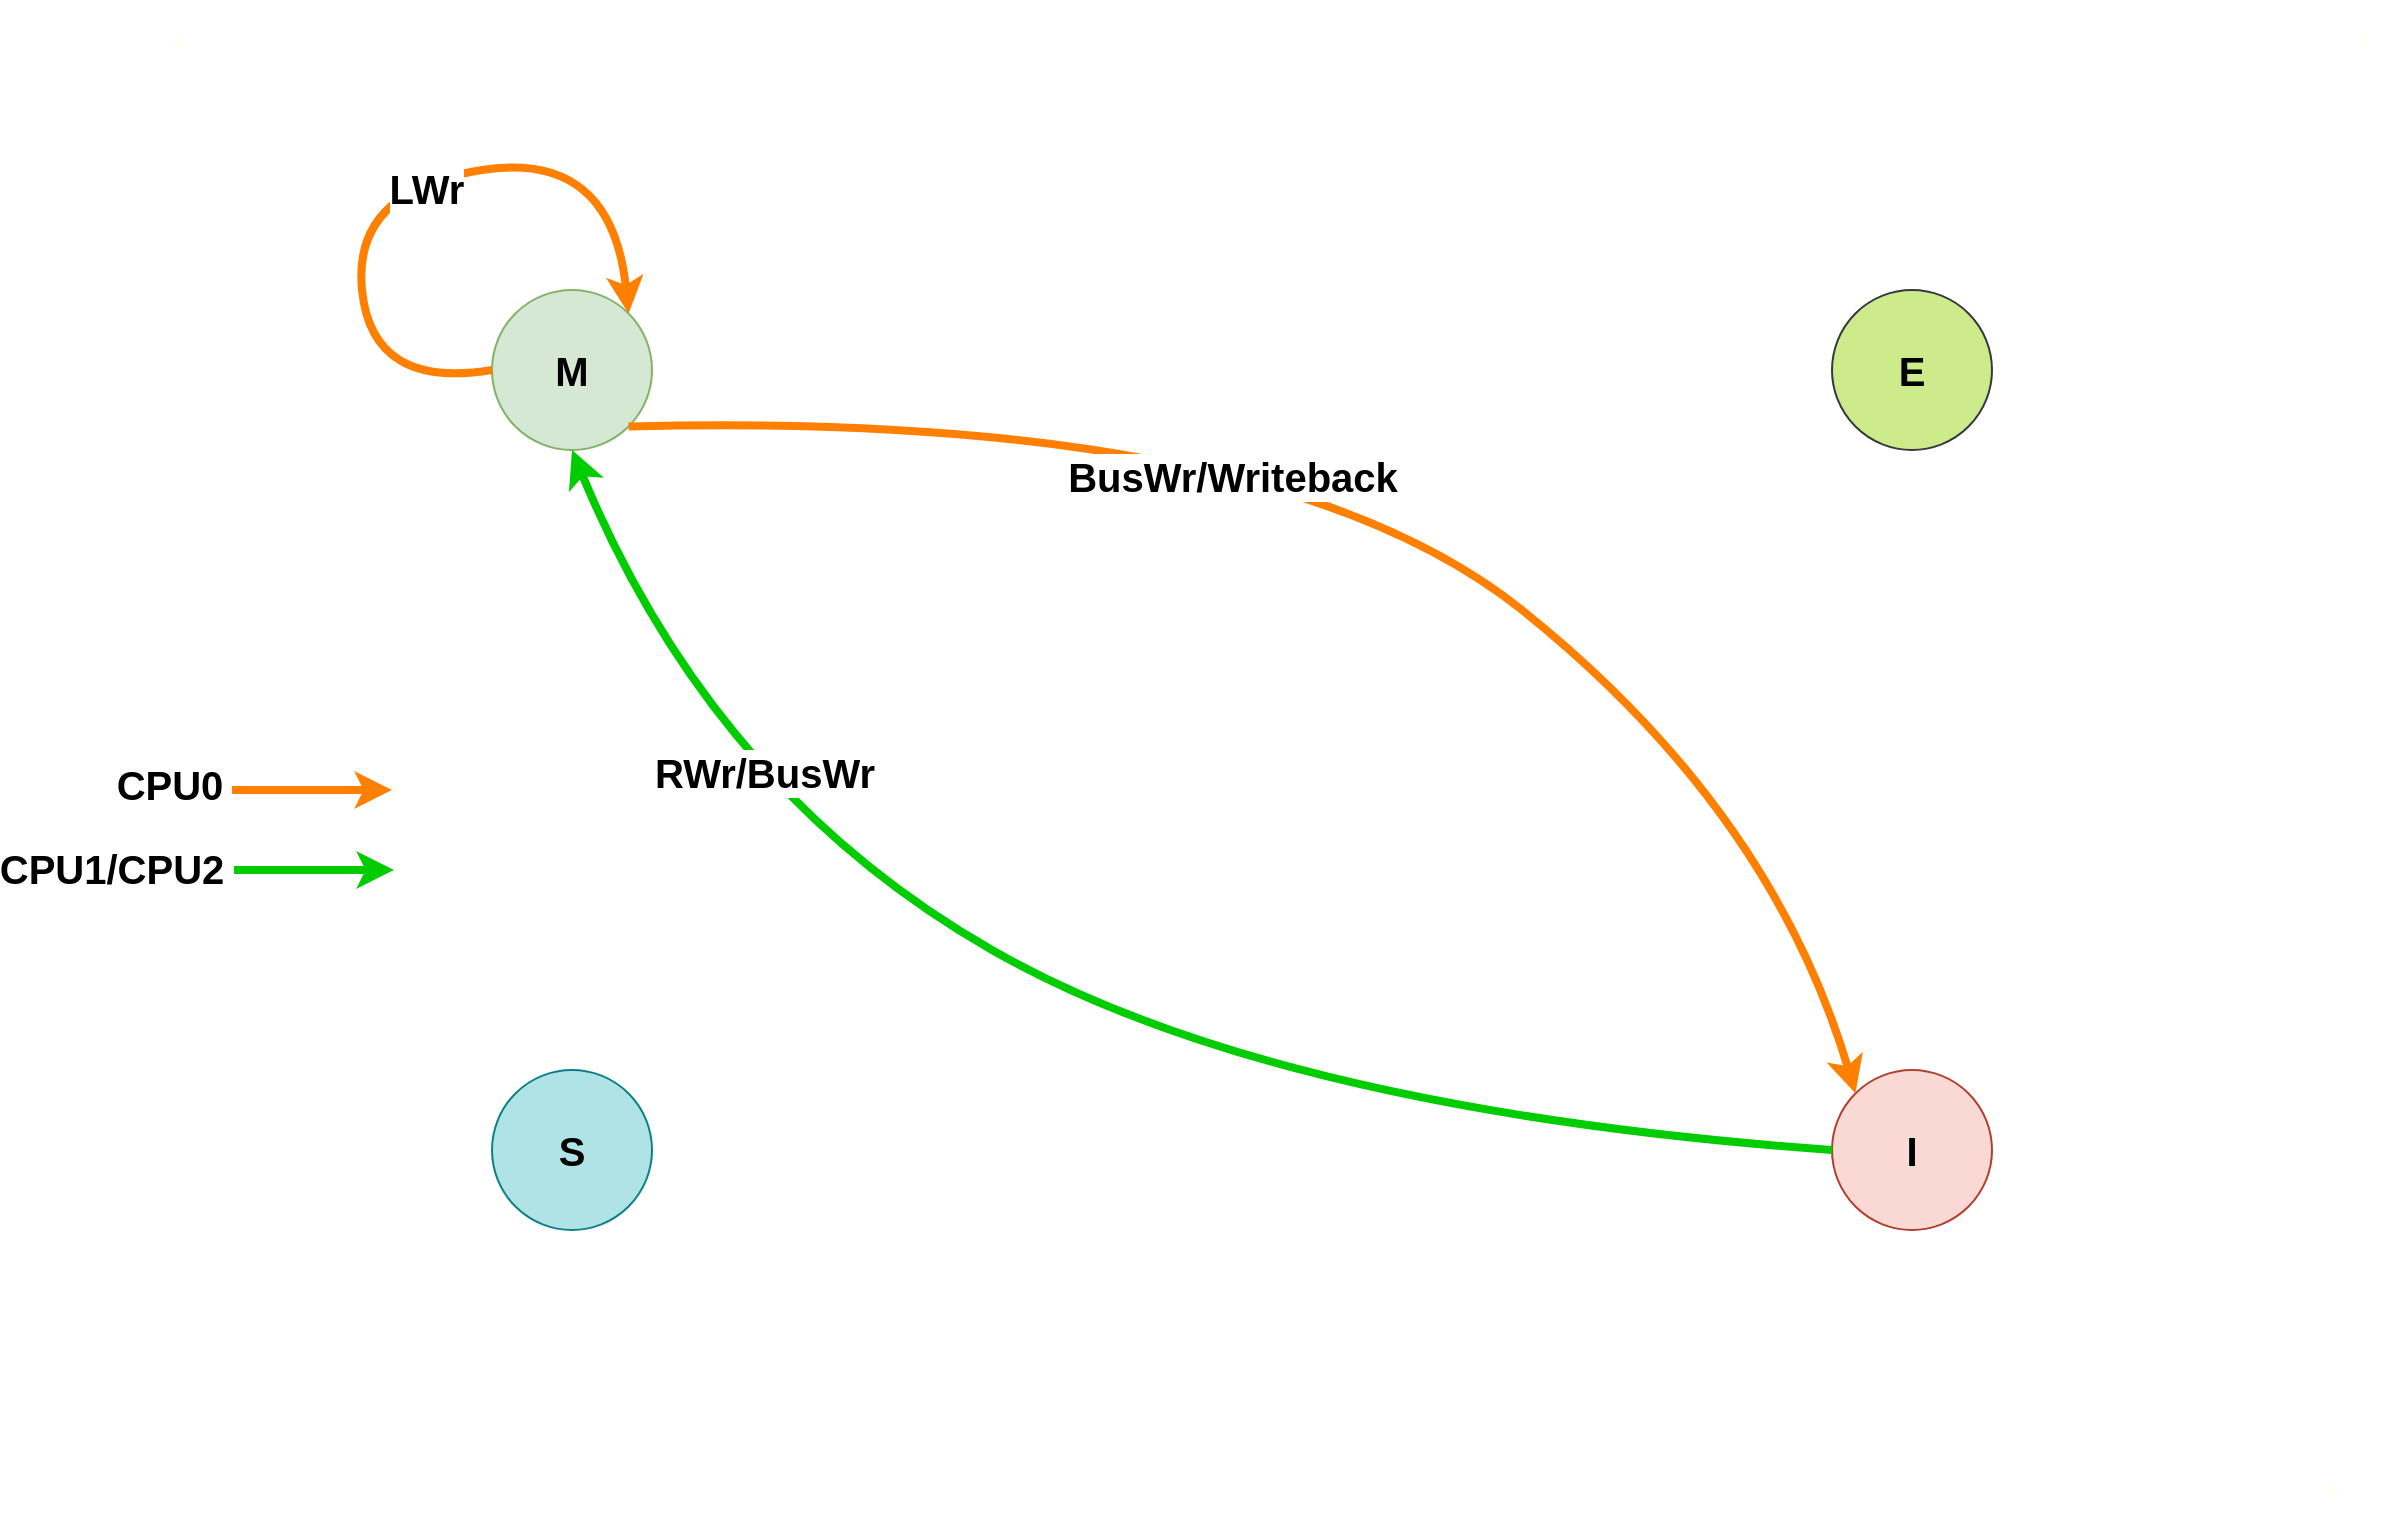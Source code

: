 <mxfile version="20.6.1" type="device"><diagram id="BphqTPmAAtKr0QT28gi8" name="第 1 页"><mxGraphModel dx="2306" dy="1040" grid="1" gridSize="10" guides="1" tooltips="1" connect="1" arrows="1" fold="1" page="1" pageScale="1" pageWidth="850" pageHeight="1100" math="0" shadow="0"><root><mxCell id="0"/><mxCell id="1" parent="0"/><mxCell id="9q_t5B8l6mQ28TZBqxQh-1" value="M" style="ellipse;whiteSpace=wrap;html=1;aspect=fixed;fontSize=20;fontStyle=1;fillColor=#d5e8d4;strokeColor=#82b366;" parent="1" vertex="1"><mxGeometry x="170" y="230" width="80" height="80" as="geometry"/></mxCell><mxCell id="9q_t5B8l6mQ28TZBqxQh-2" value="E" style="ellipse;whiteSpace=wrap;html=1;aspect=fixed;fontStyle=1;fontSize=20;fillColor=#cdeb8b;strokeColor=#36393d;" parent="1" vertex="1"><mxGeometry x="840" y="230" width="80" height="80" as="geometry"/></mxCell><mxCell id="9q_t5B8l6mQ28TZBqxQh-4" value="S" style="ellipse;whiteSpace=wrap;html=1;aspect=fixed;fontStyle=1;fontSize=20;fillColor=#b0e3e6;strokeColor=#0e8088;" parent="1" vertex="1"><mxGeometry x="170" y="620" width="80" height="80" as="geometry"/></mxCell><mxCell id="9q_t5B8l6mQ28TZBqxQh-5" value="I" style="ellipse;whiteSpace=wrap;html=1;aspect=fixed;fontStyle=1;fontSize=20;fillColor=#fad9d5;strokeColor=#ae4132;" parent="1" vertex="1"><mxGeometry x="840" y="620" width="80" height="80" as="geometry"/></mxCell><mxCell id="9q_t5B8l6mQ28TZBqxQh-12" value="" style="curved=1;endArrow=classic;html=1;rounded=0;strokeWidth=4;fontSize=20;exitX=0;exitY=0.5;exitDx=0;exitDy=0;strokeColor=#00CC00;" parent="1" source="9q_t5B8l6mQ28TZBqxQh-5" edge="1"><mxGeometry width="50" height="50" relative="1" as="geometry"><mxPoint x="400" y="560" as="sourcePoint"/><mxPoint x="210" y="310" as="targetPoint"/><Array as="points"><mxPoint x="560" y="640"/><mxPoint x="280" y="480"/></Array></mxGeometry></mxCell><mxCell id="9q_t5B8l6mQ28TZBqxQh-42" value="RWr/BusWr" style="edgeLabel;html=1;align=center;verticalAlign=middle;resizable=0;points=[];fontSize=20;fontStyle=1" parent="9q_t5B8l6mQ28TZBqxQh-12" vertex="1" connectable="0"><mxGeometry x="0.487" y="-21" relative="1" as="geometry"><mxPoint as="offset"/></mxGeometry></mxCell><mxCell id="9q_t5B8l6mQ28TZBqxQh-13" value="" style="curved=1;endArrow=classic;html=1;rounded=0;strokeWidth=4;fontSize=20;exitX=1;exitY=1;exitDx=0;exitDy=0;entryX=0;entryY=0;entryDx=0;entryDy=0;strokeColor=#FF8000;" parent="1" source="9q_t5B8l6mQ28TZBqxQh-1" target="9q_t5B8l6mQ28TZBqxQh-5" edge="1"><mxGeometry width="50" height="50" relative="1" as="geometry"><mxPoint x="400" y="560" as="sourcePoint"/><mxPoint x="450" y="510" as="targetPoint"/><Array as="points"><mxPoint x="560" y="290"/><mxPoint x="810" y="490"/></Array></mxGeometry></mxCell><mxCell id="9q_t5B8l6mQ28TZBqxQh-34" value="BusWr/Writeback" style="edgeLabel;html=1;align=center;verticalAlign=middle;resizable=0;points=[];fontSize=20;fontStyle=1" parent="9q_t5B8l6mQ28TZBqxQh-13" vertex="1" connectable="0"><mxGeometry x="-0.238" y="-32" relative="1" as="geometry"><mxPoint as="offset"/></mxGeometry></mxCell><mxCell id="9q_t5B8l6mQ28TZBqxQh-21" value="" style="curved=1;endArrow=classic;html=1;rounded=0;strokeWidth=4;fontSize=20;exitX=0;exitY=0.5;exitDx=0;exitDy=0;entryX=1;entryY=0;entryDx=0;entryDy=0;strokeColor=#FF8000;" parent="1" source="9q_t5B8l6mQ28TZBqxQh-1" target="9q_t5B8l6mQ28TZBqxQh-1" edge="1"><mxGeometry width="50" height="50" relative="1" as="geometry"><mxPoint x="90" y="230" as="sourcePoint"/><mxPoint x="140" y="180" as="targetPoint"/><Array as="points"><mxPoint x="110" y="280"/><mxPoint x="100" y="180"/><mxPoint x="230" y="160"/></Array></mxGeometry></mxCell><mxCell id="9q_t5B8l6mQ28TZBqxQh-22" value="LWr" style="edgeLabel;html=1;align=center;verticalAlign=middle;resizable=0;points=[];fontSize=20;fontStyle=1" parent="9q_t5B8l6mQ28TZBqxQh-21" vertex="1" connectable="0"><mxGeometry x="0.057" y="-4" relative="1" as="geometry"><mxPoint as="offset"/></mxGeometry></mxCell><mxCell id="9q_t5B8l6mQ28TZBqxQh-39" value="" style="shape=waypoint;sketch=0;fillStyle=solid;size=6;pointerEvents=1;points=[];fillColor=none;resizable=0;rotatable=0;perimeter=centerPerimeter;snapToPoint=1;fontSize=20;strokeColor=#FEFFF7;" parent="1" vertex="1"><mxGeometry x="-7" y="86" width="40" height="40" as="geometry"/></mxCell><mxCell id="9q_t5B8l6mQ28TZBqxQh-40" value="" style="shape=waypoint;sketch=0;fillStyle=solid;size=6;pointerEvents=1;points=[];fillColor=none;resizable=0;rotatable=0;perimeter=centerPerimeter;snapToPoint=1;fontSize=20;strokeColor=#FEFFF7;" parent="1" vertex="1"><mxGeometry x="1086" y="86" width="40" height="40" as="geometry"/></mxCell><mxCell id="9q_t5B8l6mQ28TZBqxQh-41" value="" style="shape=waypoint;sketch=0;fillStyle=solid;size=6;pointerEvents=1;points=[];fillColor=none;resizable=0;rotatable=0;perimeter=centerPerimeter;snapToPoint=1;fontSize=20;strokeColor=#FEFFF7;" parent="1" vertex="1"><mxGeometry x="1071" y="810" width="40" height="40" as="geometry"/></mxCell><mxCell id="cvFV0F3cgP9HDErJHw8D-1" value="" style="endArrow=classic;html=1;rounded=0;strokeColor=#FF8000;strokeWidth=4;fontSize=20;fontColor=#000000;" edge="1" parent="1"><mxGeometry width="50" height="50" relative="1" as="geometry"><mxPoint x="40" y="480" as="sourcePoint"/><mxPoint x="120" y="480" as="targetPoint"/></mxGeometry></mxCell><mxCell id="cvFV0F3cgP9HDErJHw8D-2" value="" style="endArrow=classic;html=1;rounded=0;strokeColor=#00CC00;strokeWidth=4;fontSize=20;fontColor=#000000;" edge="1" parent="1"><mxGeometry width="50" height="50" relative="1" as="geometry"><mxPoint x="41" y="520" as="sourcePoint"/><mxPoint x="121" y="520" as="targetPoint"/></mxGeometry></mxCell><mxCell id="cvFV0F3cgP9HDErJHw8D-3" value="CPU0" style="text;html=1;strokeColor=none;fillColor=none;align=center;verticalAlign=middle;whiteSpace=wrap;rounded=0;fontSize=20;fontColor=#000000;fontStyle=1" vertex="1" parent="1"><mxGeometry x="-21" y="462" width="60" height="30" as="geometry"/></mxCell><mxCell id="cvFV0F3cgP9HDErJHw8D-4" value="CPU1/CPU2" style="text;html=1;strokeColor=none;fillColor=none;align=center;verticalAlign=middle;whiteSpace=wrap;rounded=0;fontSize=20;fontColor=#000000;fontStyle=1" vertex="1" parent="1"><mxGeometry x="-70" y="504" width="100" height="30" as="geometry"/></mxCell></root></mxGraphModel></diagram></mxfile>